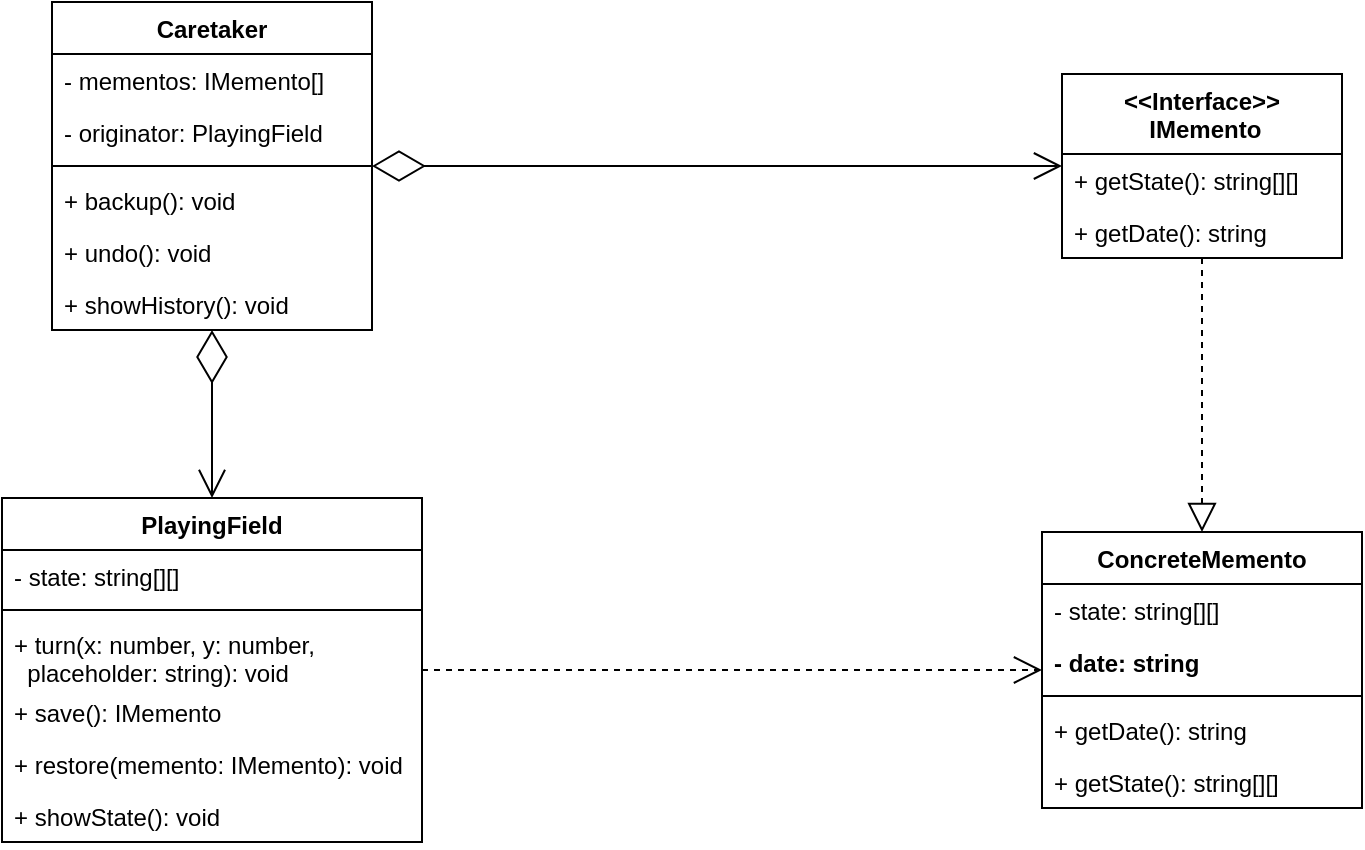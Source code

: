 <mxfile version="20.6.2" type="device"><diagram id="6gO3zl-JhQMoKGXWq1g7" name="Сторінка-1"><mxGraphModel dx="1422" dy="705" grid="1" gridSize="10" guides="1" tooltips="1" connect="1" arrows="1" fold="1" page="1" pageScale="1" pageWidth="827" pageHeight="583" math="0" shadow="0"><root><mxCell id="0"/><mxCell id="1" parent="0"/><mxCell id="9D3Y8y-sJzfLklkSPen0-5" value="PlayingField" style="swimlane;fontStyle=1;align=center;verticalAlign=top;childLayout=stackLayout;horizontal=1;startSize=26;horizontalStack=0;resizeParent=1;resizeParentMax=0;resizeLast=0;collapsible=1;marginBottom=0;" vertex="1" parent="1"><mxGeometry x="50" y="292" width="210" height="172" as="geometry"/></mxCell><mxCell id="9D3Y8y-sJzfLklkSPen0-6" value="- state: string[][]" style="text;strokeColor=none;fillColor=none;align=left;verticalAlign=top;spacingLeft=4;spacingRight=4;overflow=hidden;rotatable=0;points=[[0,0.5],[1,0.5]];portConstraint=eastwest;" vertex="1" parent="9D3Y8y-sJzfLklkSPen0-5"><mxGeometry y="26" width="210" height="26" as="geometry"/></mxCell><mxCell id="9D3Y8y-sJzfLklkSPen0-7" value="" style="line;strokeWidth=1;fillColor=none;align=left;verticalAlign=middle;spacingTop=-1;spacingLeft=3;spacingRight=3;rotatable=0;labelPosition=right;points=[];portConstraint=eastwest;strokeColor=inherit;" vertex="1" parent="9D3Y8y-sJzfLklkSPen0-5"><mxGeometry y="52" width="210" height="8" as="geometry"/></mxCell><mxCell id="9D3Y8y-sJzfLklkSPen0-9" value="+ turn(x: number, y: number,&#10;  placeholder: string): void" style="text;strokeColor=none;fillColor=none;align=left;verticalAlign=top;spacingLeft=4;spacingRight=4;overflow=hidden;rotatable=0;points=[[0,0.5],[1,0.5]];portConstraint=eastwest;" vertex="1" parent="9D3Y8y-sJzfLklkSPen0-5"><mxGeometry y="60" width="210" height="34" as="geometry"/></mxCell><mxCell id="9D3Y8y-sJzfLklkSPen0-8" value="+ save(): IMemento" style="text;strokeColor=none;fillColor=none;align=left;verticalAlign=top;spacingLeft=4;spacingRight=4;overflow=hidden;rotatable=0;points=[[0,0.5],[1,0.5]];portConstraint=eastwest;" vertex="1" parent="9D3Y8y-sJzfLklkSPen0-5"><mxGeometry y="94" width="210" height="26" as="geometry"/></mxCell><mxCell id="9D3Y8y-sJzfLklkSPen0-10" value="+ restore(memento: IMemento): void" style="text;strokeColor=none;fillColor=none;align=left;verticalAlign=top;spacingLeft=4;spacingRight=4;overflow=hidden;rotatable=0;points=[[0,0.5],[1,0.5]];portConstraint=eastwest;" vertex="1" parent="9D3Y8y-sJzfLklkSPen0-5"><mxGeometry y="120" width="210" height="26" as="geometry"/></mxCell><mxCell id="9D3Y8y-sJzfLklkSPen0-11" value="+ showState(): void" style="text;strokeColor=none;fillColor=none;align=left;verticalAlign=top;spacingLeft=4;spacingRight=4;overflow=hidden;rotatable=0;points=[[0,0.5],[1,0.5]];portConstraint=eastwest;" vertex="1" parent="9D3Y8y-sJzfLklkSPen0-5"><mxGeometry y="146" width="210" height="26" as="geometry"/></mxCell><mxCell id="9D3Y8y-sJzfLklkSPen0-12" value="&lt;&lt;Interface&gt;&gt;&#10; IMemento" style="swimlane;fontStyle=1;childLayout=stackLayout;horizontal=1;startSize=40;fillColor=none;horizontalStack=0;resizeParent=1;resizeParentMax=0;resizeLast=0;collapsible=1;marginBottom=0;" vertex="1" parent="1"><mxGeometry x="580" y="80" width="140" height="92" as="geometry"/></mxCell><mxCell id="9D3Y8y-sJzfLklkSPen0-13" value="+ getState(): string[][]" style="text;strokeColor=none;fillColor=none;align=left;verticalAlign=top;spacingLeft=4;spacingRight=4;overflow=hidden;rotatable=0;points=[[0,0.5],[1,0.5]];portConstraint=eastwest;" vertex="1" parent="9D3Y8y-sJzfLklkSPen0-12"><mxGeometry y="40" width="140" height="26" as="geometry"/></mxCell><mxCell id="9D3Y8y-sJzfLklkSPen0-14" value="+ getDate(): string" style="text;strokeColor=none;fillColor=none;align=left;verticalAlign=top;spacingLeft=4;spacingRight=4;overflow=hidden;rotatable=0;points=[[0,0.5],[1,0.5]];portConstraint=eastwest;" vertex="1" parent="9D3Y8y-sJzfLklkSPen0-12"><mxGeometry y="66" width="140" height="26" as="geometry"/></mxCell><mxCell id="9D3Y8y-sJzfLklkSPen0-16" value="ConcreteMemento" style="swimlane;fontStyle=1;align=center;verticalAlign=top;childLayout=stackLayout;horizontal=1;startSize=26;horizontalStack=0;resizeParent=1;resizeParentMax=0;resizeLast=0;collapsible=1;marginBottom=0;" vertex="1" parent="1"><mxGeometry x="570" y="309" width="160" height="138" as="geometry"/></mxCell><mxCell id="9D3Y8y-sJzfLklkSPen0-17" value="- state: string[][]" style="text;strokeColor=none;fillColor=none;align=left;verticalAlign=top;spacingLeft=4;spacingRight=4;overflow=hidden;rotatable=0;points=[[0,0.5],[1,0.5]];portConstraint=eastwest;" vertex="1" parent="9D3Y8y-sJzfLklkSPen0-16"><mxGeometry y="26" width="160" height="26" as="geometry"/></mxCell><mxCell id="9D3Y8y-sJzfLklkSPen0-20" value="- date: string" style="text;strokeColor=none;fillColor=none;align=left;verticalAlign=top;spacingLeft=4;spacingRight=4;overflow=hidden;rotatable=0;points=[[0,0.5],[1,0.5]];portConstraint=eastwest;fontStyle=1" vertex="1" parent="9D3Y8y-sJzfLklkSPen0-16"><mxGeometry y="52" width="160" height="26" as="geometry"/></mxCell><mxCell id="9D3Y8y-sJzfLklkSPen0-18" value="" style="line;strokeWidth=1;fillColor=none;align=left;verticalAlign=middle;spacingTop=-1;spacingLeft=3;spacingRight=3;rotatable=0;labelPosition=right;points=[];portConstraint=eastwest;strokeColor=inherit;" vertex="1" parent="9D3Y8y-sJzfLklkSPen0-16"><mxGeometry y="78" width="160" height="8" as="geometry"/></mxCell><mxCell id="9D3Y8y-sJzfLklkSPen0-22" value="+ getDate(): string" style="text;strokeColor=none;fillColor=none;align=left;verticalAlign=top;spacingLeft=4;spacingRight=4;overflow=hidden;rotatable=0;points=[[0,0.5],[1,0.5]];portConstraint=eastwest;" vertex="1" parent="9D3Y8y-sJzfLklkSPen0-16"><mxGeometry y="86" width="160" height="26" as="geometry"/></mxCell><mxCell id="9D3Y8y-sJzfLklkSPen0-21" value="+ getState(): string[][]" style="text;strokeColor=none;fillColor=none;align=left;verticalAlign=top;spacingLeft=4;spacingRight=4;overflow=hidden;rotatable=0;points=[[0,0.5],[1,0.5]];portConstraint=eastwest;" vertex="1" parent="9D3Y8y-sJzfLklkSPen0-16"><mxGeometry y="112" width="160" height="26" as="geometry"/></mxCell><mxCell id="9D3Y8y-sJzfLklkSPen0-23" value="Caretaker" style="swimlane;fontStyle=1;align=center;verticalAlign=top;childLayout=stackLayout;horizontal=1;startSize=26;horizontalStack=0;resizeParent=1;resizeParentMax=0;resizeLast=0;collapsible=1;marginBottom=0;" vertex="1" parent="1"><mxGeometry x="75" y="44" width="160" height="164" as="geometry"/></mxCell><mxCell id="9D3Y8y-sJzfLklkSPen0-24" value="- mementos: IMemento[]" style="text;strokeColor=none;fillColor=none;align=left;verticalAlign=top;spacingLeft=4;spacingRight=4;overflow=hidden;rotatable=0;points=[[0,0.5],[1,0.5]];portConstraint=eastwest;" vertex="1" parent="9D3Y8y-sJzfLklkSPen0-23"><mxGeometry y="26" width="160" height="26" as="geometry"/></mxCell><mxCell id="9D3Y8y-sJzfLklkSPen0-27" value="- originator: PlayingField" style="text;strokeColor=none;fillColor=none;align=left;verticalAlign=top;spacingLeft=4;spacingRight=4;overflow=hidden;rotatable=0;points=[[0,0.5],[1,0.5]];portConstraint=eastwest;" vertex="1" parent="9D3Y8y-sJzfLklkSPen0-23"><mxGeometry y="52" width="160" height="26" as="geometry"/></mxCell><mxCell id="9D3Y8y-sJzfLklkSPen0-25" value="" style="line;strokeWidth=1;fillColor=none;align=left;verticalAlign=middle;spacingTop=-1;spacingLeft=3;spacingRight=3;rotatable=0;labelPosition=right;points=[];portConstraint=eastwest;strokeColor=inherit;" vertex="1" parent="9D3Y8y-sJzfLklkSPen0-23"><mxGeometry y="78" width="160" height="8" as="geometry"/></mxCell><mxCell id="9D3Y8y-sJzfLklkSPen0-26" value="+ backup(): void" style="text;strokeColor=none;fillColor=none;align=left;verticalAlign=top;spacingLeft=4;spacingRight=4;overflow=hidden;rotatable=0;points=[[0,0.5],[1,0.5]];portConstraint=eastwest;" vertex="1" parent="9D3Y8y-sJzfLklkSPen0-23"><mxGeometry y="86" width="160" height="26" as="geometry"/></mxCell><mxCell id="9D3Y8y-sJzfLklkSPen0-28" value="+ undo(): void" style="text;strokeColor=none;fillColor=none;align=left;verticalAlign=top;spacingLeft=4;spacingRight=4;overflow=hidden;rotatable=0;points=[[0,0.5],[1,0.5]];portConstraint=eastwest;" vertex="1" parent="9D3Y8y-sJzfLklkSPen0-23"><mxGeometry y="112" width="160" height="26" as="geometry"/></mxCell><mxCell id="9D3Y8y-sJzfLklkSPen0-29" value="+ showHistory(): void" style="text;strokeColor=none;fillColor=none;align=left;verticalAlign=top;spacingLeft=4;spacingRight=4;overflow=hidden;rotatable=0;points=[[0,0.5],[1,0.5]];portConstraint=eastwest;" vertex="1" parent="9D3Y8y-sJzfLklkSPen0-23"><mxGeometry y="138" width="160" height="26" as="geometry"/></mxCell><mxCell id="9D3Y8y-sJzfLklkSPen0-30" value="" style="endArrow=block;dashed=1;endFill=0;endSize=12;html=1;rounded=0;" edge="1" parent="1" source="9D3Y8y-sJzfLklkSPen0-12" target="9D3Y8y-sJzfLklkSPen0-16"><mxGeometry width="160" relative="1" as="geometry"><mxPoint x="540" y="250" as="sourcePoint"/><mxPoint x="700" y="250" as="targetPoint"/></mxGeometry></mxCell><mxCell id="9D3Y8y-sJzfLklkSPen0-32" value="" style="endArrow=diamondThin;endFill=0;endSize=24;html=1;rounded=0;edgeStyle=orthogonalEdgeStyle;startArrow=open;startFill=0;startSize=12;" edge="1" parent="1" source="9D3Y8y-sJzfLklkSPen0-12" target="9D3Y8y-sJzfLklkSPen0-23"><mxGeometry width="160" relative="1" as="geometry"><mxPoint x="290" y="250" as="sourcePoint"/><mxPoint x="450" y="250" as="targetPoint"/><Array as="points"><mxPoint x="380" y="126"/><mxPoint x="380" y="126"/></Array></mxGeometry></mxCell><mxCell id="9D3Y8y-sJzfLklkSPen0-33" value="" style="endArrow=open;endSize=12;dashed=1;html=1;rounded=0;" edge="1" parent="1" source="9D3Y8y-sJzfLklkSPen0-5" target="9D3Y8y-sJzfLklkSPen0-16"><mxGeometry x="-0.032" y="18" width="160" relative="1" as="geometry"><mxPoint x="450" y="250" as="sourcePoint"/><mxPoint x="610" y="250" as="targetPoint"/><mxPoint as="offset"/></mxGeometry></mxCell><mxCell id="9D3Y8y-sJzfLklkSPen0-34" value="" style="endArrow=open;endSize=12;html=1;rounded=0;startArrow=diamondThin;startFill=0;startSize=24;" edge="1" parent="1" source="9D3Y8y-sJzfLklkSPen0-23" target="9D3Y8y-sJzfLklkSPen0-5"><mxGeometry x="-0.476" y="75" width="160" relative="1" as="geometry"><mxPoint x="450" y="250" as="sourcePoint"/><mxPoint x="610" y="250" as="targetPoint"/><mxPoint as="offset"/></mxGeometry></mxCell></root></mxGraphModel></diagram></mxfile>